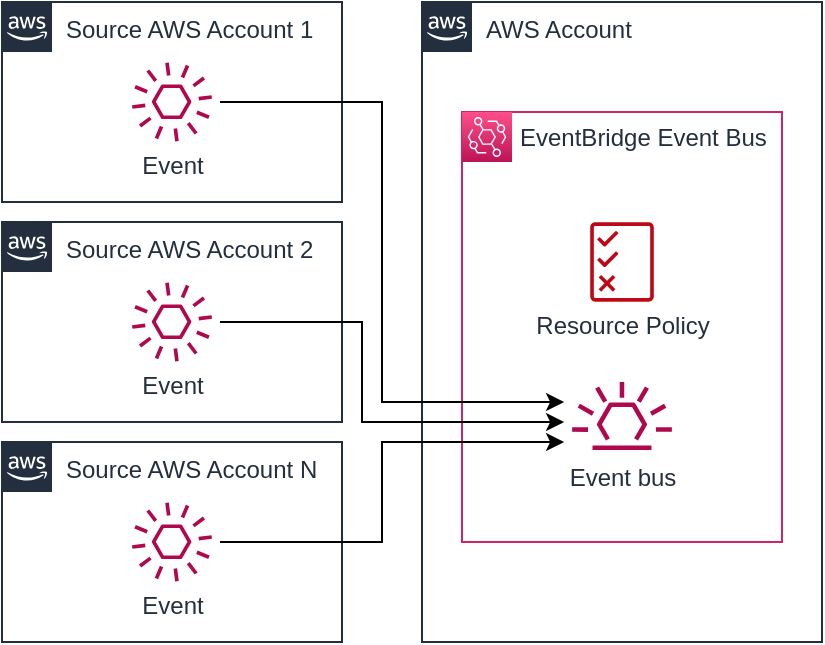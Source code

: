<mxfile version="20.2.3" type="device"><diagram id="nOkpBZcZqbjnXywVXBLF" name="Page-1"><mxGraphModel dx="1148" dy="473" grid="1" gridSize="10" guides="1" tooltips="1" connect="1" arrows="1" fold="1" page="1" pageScale="1" pageWidth="850" pageHeight="1100" math="0" shadow="0"><root><mxCell id="0"/><mxCell id="1" parent="0"/><mxCell id="jQgcPAvfA3B8L6dtxu0Y-1" value="AWS Account" style="points=[[0,0],[0.25,0],[0.5,0],[0.75,0],[1,0],[1,0.25],[1,0.5],[1,0.75],[1,1],[0.75,1],[0.5,1],[0.25,1],[0,1],[0,0.75],[0,0.5],[0,0.25]];outlineConnect=0;gradientColor=none;html=1;whiteSpace=wrap;fontSize=12;fontStyle=0;container=1;pointerEvents=0;collapsible=0;recursiveResize=0;shape=mxgraph.aws4.group;grIcon=mxgraph.aws4.group_aws_cloud_alt;strokeColor=#232F3E;fillColor=none;verticalAlign=top;align=left;spacingLeft=30;fontColor=#232F3E;dashed=0;" parent="1" vertex="1"><mxGeometry x="350" y="50" width="200" height="320" as="geometry"/></mxCell><mxCell id="jvleEJcLqAkAxMKsxTGl-3" value="" style="fillColor=none;strokeColor=#CD2666;verticalAlign=top;fontStyle=0;fontColor=#5A6C86;" vertex="1" parent="jQgcPAvfA3B8L6dtxu0Y-1"><mxGeometry x="20" y="55" width="160" height="215" as="geometry"/></mxCell><mxCell id="jvleEJcLqAkAxMKsxTGl-4" value="&lt;span style=&quot;text-align: left;&quot;&gt;EventBridge Event Bus&lt;/span&gt;" style="sketch=0;points=[[0,0,0],[0.25,0,0],[0.5,0,0],[0.75,0,0],[1,0,0],[0,1,0],[0.25,1,0],[0.5,1,0],[0.75,1,0],[1,1,0],[0,0.25,0],[0,0.5,0],[0,0.75,0],[1,0.25,0],[1,0.5,0],[1,0.75,0]];outlineConnect=0;fontColor=#232F3E;gradientColor=#FF4F8B;gradientDirection=north;fillColor=#BC1356;strokeColor=#ffffff;dashed=0;verticalLabelPosition=middle;verticalAlign=middle;align=left;html=1;fontSize=12;fontStyle=0;aspect=fixed;shape=mxgraph.aws4.resourceIcon;resIcon=mxgraph.aws4.eventbridge;labelPosition=right;spacingLeft=2;" vertex="1" parent="jQgcPAvfA3B8L6dtxu0Y-1"><mxGeometry x="20" y="55" width="25" height="25" as="geometry"/></mxCell><mxCell id="cKaJmhkBdkYwM6Ae_flz-1" value="Event bus" style="sketch=0;outlineConnect=0;fontColor=#232F3E;gradientColor=none;fillColor=#B0084D;strokeColor=none;dashed=0;verticalLabelPosition=bottom;verticalAlign=top;align=center;html=1;fontSize=12;fontStyle=0;aspect=fixed;pointerEvents=1;shape=mxgraph.aws4.eventbridge_default_event_bus_resource;perimeterSpacing=4;" parent="jQgcPAvfA3B8L6dtxu0Y-1" vertex="1"><mxGeometry x="74.98" y="190.0" width="50.03" height="34" as="geometry"/></mxCell><mxCell id="jvleEJcLqAkAxMKsxTGl-6" value="Resource Policy" style="sketch=0;outlineConnect=0;fontColor=#232F3E;gradientColor=none;fillColor=#BF0816;strokeColor=none;dashed=0;verticalLabelPosition=bottom;verticalAlign=top;align=center;html=1;fontSize=12;fontStyle=0;aspect=fixed;pointerEvents=1;shape=mxgraph.aws4.permissions;spacing=0;" vertex="1" parent="jQgcPAvfA3B8L6dtxu0Y-1"><mxGeometry x="84.11" y="110" width="31.79" height="40" as="geometry"/></mxCell><mxCell id="x0DPmd7QCZaHClOYNgCV-1" value="Source AWS Account 1" style="points=[[0,0],[0.25,0],[0.5,0],[0.75,0],[1,0],[1,0.25],[1,0.5],[1,0.75],[1,1],[0.75,1],[0.5,1],[0.25,1],[0,1],[0,0.75],[0,0.5],[0,0.25]];outlineConnect=0;gradientColor=none;html=1;whiteSpace=wrap;fontSize=12;fontStyle=0;container=1;pointerEvents=0;collapsible=0;recursiveResize=0;shape=mxgraph.aws4.group;grIcon=mxgraph.aws4.group_aws_cloud_alt;strokeColor=#232F3E;fillColor=none;verticalAlign=top;align=left;spacingLeft=30;fontColor=#232F3E;dashed=0;" parent="1" vertex="1"><mxGeometry x="140" y="50" width="170" height="100" as="geometry"/></mxCell><mxCell id="x0DPmd7QCZaHClOYNgCV-10" value="Event" style="sketch=0;outlineConnect=0;fontColor=#232F3E;gradientColor=none;fillColor=#B0084D;strokeColor=none;dashed=0;verticalLabelPosition=bottom;verticalAlign=top;align=center;html=1;fontSize=12;fontStyle=0;aspect=fixed;pointerEvents=1;shape=mxgraph.aws4.event;labelPosition=center;spacingLeft=0;spacing=0;perimeterSpacing=4;" parent="x0DPmd7QCZaHClOYNgCV-1" vertex="1"><mxGeometry x="65" y="30" width="40" height="40" as="geometry"/></mxCell><mxCell id="jvleEJcLqAkAxMKsxTGl-7" value="Source AWS Account 2" style="points=[[0,0],[0.25,0],[0.5,0],[0.75,0],[1,0],[1,0.25],[1,0.5],[1,0.75],[1,1],[0.75,1],[0.5,1],[0.25,1],[0,1],[0,0.75],[0,0.5],[0,0.25]];outlineConnect=0;gradientColor=none;html=1;whiteSpace=wrap;fontSize=12;fontStyle=0;container=1;pointerEvents=0;collapsible=0;recursiveResize=0;shape=mxgraph.aws4.group;grIcon=mxgraph.aws4.group_aws_cloud_alt;strokeColor=#232F3E;fillColor=none;verticalAlign=top;align=left;spacingLeft=30;fontColor=#232F3E;dashed=0;" vertex="1" parent="1"><mxGeometry x="140" y="160" width="170" height="100" as="geometry"/></mxCell><mxCell id="jvleEJcLqAkAxMKsxTGl-12" value="Event" style="sketch=0;outlineConnect=0;fontColor=#232F3E;gradientColor=none;fillColor=#B0084D;strokeColor=none;dashed=0;verticalLabelPosition=bottom;verticalAlign=top;align=center;html=1;fontSize=12;fontStyle=0;aspect=fixed;pointerEvents=1;shape=mxgraph.aws4.event;labelPosition=center;spacingLeft=0;spacing=0;perimeterSpacing=4;" vertex="1" parent="jvleEJcLqAkAxMKsxTGl-7"><mxGeometry x="65" y="30" width="40" height="40" as="geometry"/></mxCell><mxCell id="jvleEJcLqAkAxMKsxTGl-9" value="Source AWS Account N" style="points=[[0,0],[0.25,0],[0.5,0],[0.75,0],[1,0],[1,0.25],[1,0.5],[1,0.75],[1,1],[0.75,1],[0.5,1],[0.25,1],[0,1],[0,0.75],[0,0.5],[0,0.25]];outlineConnect=0;gradientColor=none;html=1;whiteSpace=wrap;fontSize=12;fontStyle=0;container=1;pointerEvents=0;collapsible=0;recursiveResize=0;shape=mxgraph.aws4.group;grIcon=mxgraph.aws4.group_aws_cloud_alt;strokeColor=#232F3E;fillColor=none;verticalAlign=top;align=left;spacingLeft=30;fontColor=#232F3E;dashed=0;" vertex="1" parent="1"><mxGeometry x="140" y="270" width="170" height="100" as="geometry"/></mxCell><mxCell id="jvleEJcLqAkAxMKsxTGl-13" value="Event" style="sketch=0;outlineConnect=0;fontColor=#232F3E;gradientColor=none;fillColor=#B0084D;strokeColor=none;dashed=0;verticalLabelPosition=bottom;verticalAlign=top;align=center;html=1;fontSize=12;fontStyle=0;aspect=fixed;pointerEvents=1;shape=mxgraph.aws4.event;labelPosition=center;spacingLeft=0;spacing=0;perimeterSpacing=4;" vertex="1" parent="jvleEJcLqAkAxMKsxTGl-9"><mxGeometry x="65" y="30" width="40" height="40" as="geometry"/></mxCell><mxCell id="jvleEJcLqAkAxMKsxTGl-14" style="edgeStyle=orthogonalEdgeStyle;rounded=0;orthogonalLoop=1;jettySize=auto;html=1;" edge="1" parent="1" source="jvleEJcLqAkAxMKsxTGl-13" target="cKaJmhkBdkYwM6Ae_flz-1"><mxGeometry relative="1" as="geometry"><Array as="points"><mxPoint x="330" y="320"/><mxPoint x="330" y="270"/></Array></mxGeometry></mxCell><mxCell id="jvleEJcLqAkAxMKsxTGl-15" style="edgeStyle=orthogonalEdgeStyle;rounded=0;orthogonalLoop=1;jettySize=auto;html=1;" edge="1" parent="1" source="jvleEJcLqAkAxMKsxTGl-12" target="cKaJmhkBdkYwM6Ae_flz-1"><mxGeometry relative="1" as="geometry"><Array as="points"><mxPoint x="320" y="210"/><mxPoint x="320" y="260"/></Array></mxGeometry></mxCell><mxCell id="jvleEJcLqAkAxMKsxTGl-16" style="edgeStyle=orthogonalEdgeStyle;rounded=0;orthogonalLoop=1;jettySize=auto;html=1;" edge="1" parent="1" source="x0DPmd7QCZaHClOYNgCV-10" target="cKaJmhkBdkYwM6Ae_flz-1"><mxGeometry relative="1" as="geometry"><Array as="points"><mxPoint x="330" y="100"/><mxPoint x="330" y="250"/></Array></mxGeometry></mxCell></root></mxGraphModel></diagram></mxfile>